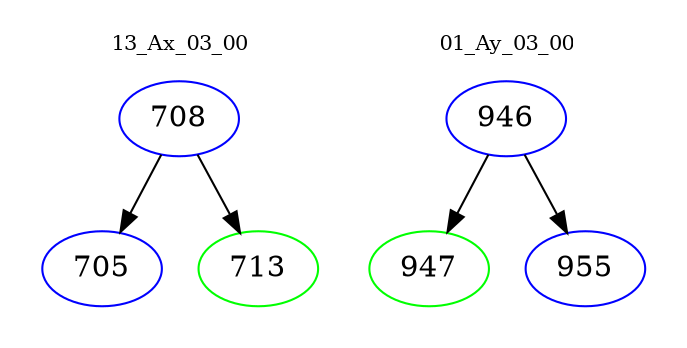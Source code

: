 digraph{
subgraph cluster_0 {
color = white
label = "13_Ax_03_00";
fontsize=10;
T0_708 [label="708", color="blue"]
T0_708 -> T0_705 [color="black"]
T0_705 [label="705", color="blue"]
T0_708 -> T0_713 [color="black"]
T0_713 [label="713", color="green"]
}
subgraph cluster_1 {
color = white
label = "01_Ay_03_00";
fontsize=10;
T1_946 [label="946", color="blue"]
T1_946 -> T1_947 [color="black"]
T1_947 [label="947", color="green"]
T1_946 -> T1_955 [color="black"]
T1_955 [label="955", color="blue"]
}
}
